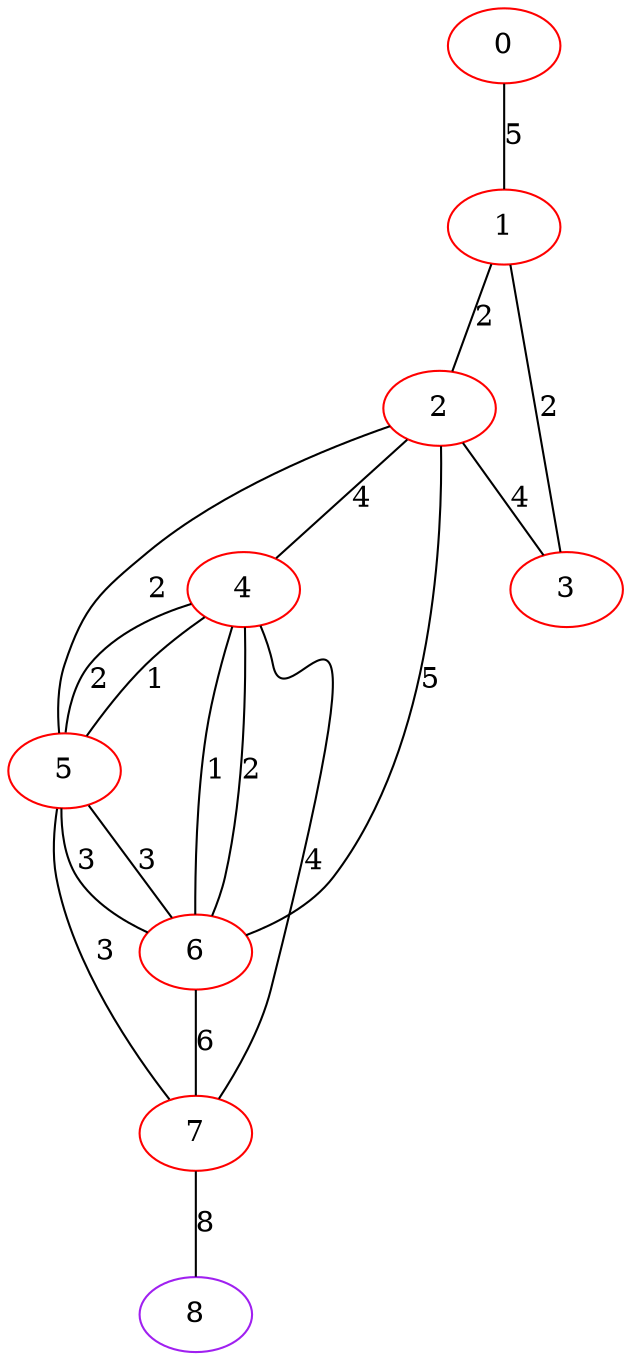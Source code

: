 graph "" {
0 [color=red, weight=1];
1 [color=red, weight=1];
2 [color=red, weight=1];
3 [color=red, weight=1];
4 [color=red, weight=1];
5 [color=red, weight=1];
6 [color=red, weight=1];
7 [color=red, weight=1];
8 [color=purple, weight=4];
0 -- 1  [key=0, label=5];
1 -- 2  [key=0, label=2];
1 -- 3  [key=0, label=2];
2 -- 3  [key=0, label=4];
2 -- 4  [key=0, label=4];
2 -- 5  [key=0, label=2];
2 -- 6  [key=0, label=5];
4 -- 5  [key=0, label=1];
4 -- 5  [key=1, label=2];
4 -- 6  [key=0, label=2];
4 -- 6  [key=1, label=1];
4 -- 7  [key=0, label=4];
5 -- 6  [key=0, label=3];
5 -- 6  [key=1, label=3];
5 -- 7  [key=0, label=3];
6 -- 7  [key=0, label=6];
7 -- 8  [key=0, label=8];
}
